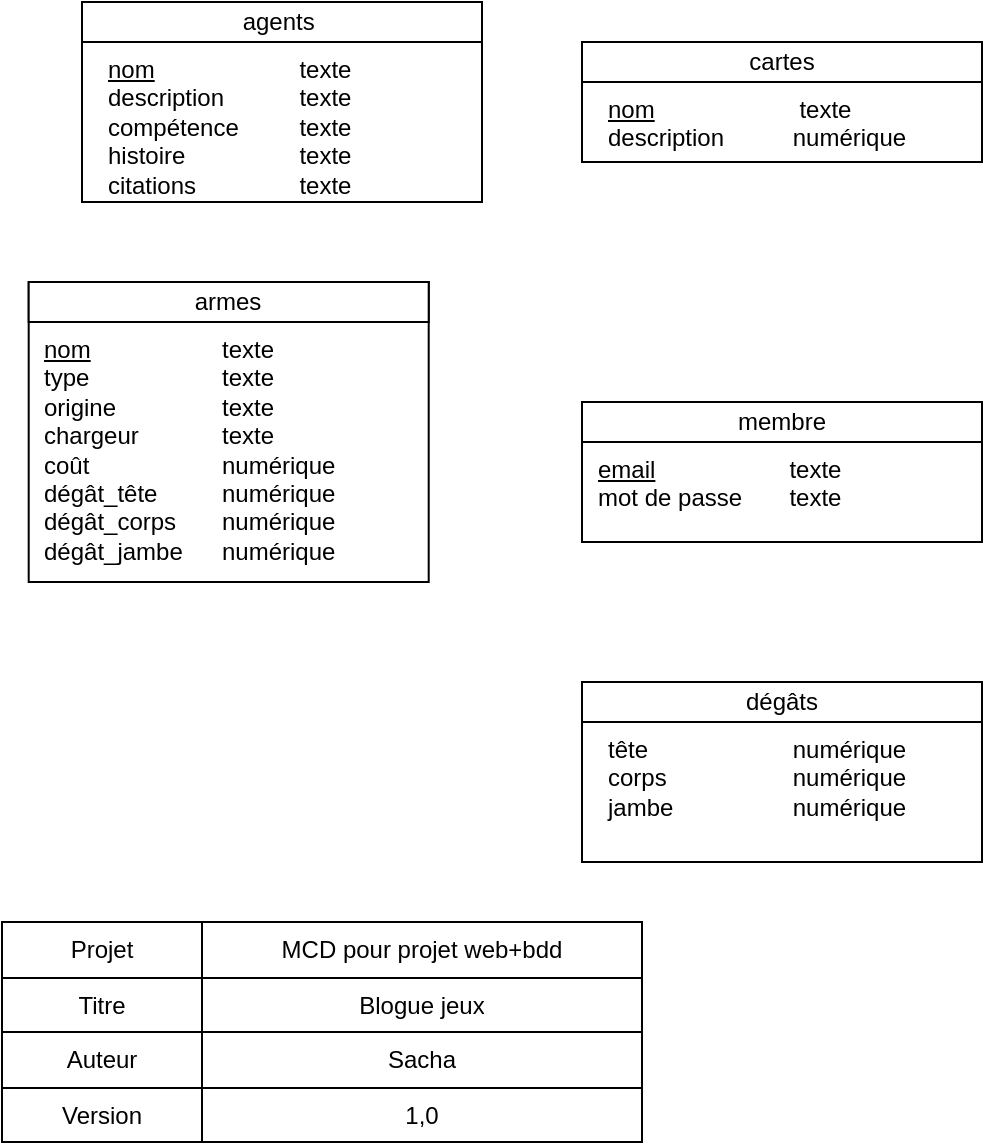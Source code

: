 <mxfile version="21.2.8" type="device">
  <diagram name="Page-1" id="i-YioCjFlm8NZLpOkcIJ">
    <mxGraphModel dx="1434" dy="844" grid="1" gridSize="10" guides="1" tooltips="1" connect="1" arrows="1" fold="1" page="1" pageScale="1" pageWidth="827" pageHeight="1169" math="0" shadow="0">
      <root>
        <mxCell id="0" />
        <mxCell id="1" parent="0" />
        <mxCell id="o52KqbpZfKcBIqm1EHPK-1" value="" style="shape=table;html=1;whiteSpace=wrap;startSize=0;container=1;collapsible=0;childLayout=tableLayout;" parent="1" vertex="1">
          <mxGeometry x="50" y="530" width="320" height="110" as="geometry" />
        </mxCell>
        <mxCell id="o52KqbpZfKcBIqm1EHPK-2" value="" style="shape=partialRectangle;html=1;whiteSpace=wrap;collapsible=0;dropTarget=0;pointerEvents=0;fillColor=none;top=0;left=0;bottom=0;right=0;points=[[0,0.5],[1,0.5]];portConstraint=eastwest;" parent="o52KqbpZfKcBIqm1EHPK-1" vertex="1">
          <mxGeometry width="320" height="28" as="geometry" />
        </mxCell>
        <mxCell id="o52KqbpZfKcBIqm1EHPK-3" value="Projet" style="shape=partialRectangle;html=1;whiteSpace=wrap;connectable=0;overflow=hidden;fillColor=none;top=0;left=0;bottom=0;right=0;" parent="o52KqbpZfKcBIqm1EHPK-2" vertex="1">
          <mxGeometry width="100" height="28" as="geometry">
            <mxRectangle width="100" height="28" as="alternateBounds" />
          </mxGeometry>
        </mxCell>
        <mxCell id="o52KqbpZfKcBIqm1EHPK-4" value="MCD pour projet web+bdd" style="shape=partialRectangle;html=1;whiteSpace=wrap;connectable=0;overflow=hidden;fillColor=none;top=0;left=0;bottom=0;right=0;" parent="o52KqbpZfKcBIqm1EHPK-2" vertex="1">
          <mxGeometry x="100" width="220" height="28" as="geometry">
            <mxRectangle width="220" height="28" as="alternateBounds" />
          </mxGeometry>
        </mxCell>
        <mxCell id="o52KqbpZfKcBIqm1EHPK-5" value="" style="shape=partialRectangle;html=1;whiteSpace=wrap;collapsible=0;dropTarget=0;pointerEvents=0;fillColor=none;top=0;left=0;bottom=0;right=0;points=[[0,0.5],[1,0.5]];portConstraint=eastwest;" parent="o52KqbpZfKcBIqm1EHPK-1" vertex="1">
          <mxGeometry y="28" width="320" height="27" as="geometry" />
        </mxCell>
        <mxCell id="o52KqbpZfKcBIqm1EHPK-6" value="Titre" style="shape=partialRectangle;html=1;whiteSpace=wrap;connectable=0;overflow=hidden;fillColor=none;top=0;left=0;bottom=0;right=0;" parent="o52KqbpZfKcBIqm1EHPK-5" vertex="1">
          <mxGeometry width="100" height="27" as="geometry">
            <mxRectangle width="100" height="27" as="alternateBounds" />
          </mxGeometry>
        </mxCell>
        <mxCell id="o52KqbpZfKcBIqm1EHPK-7" value="Blogue jeux" style="shape=partialRectangle;html=1;whiteSpace=wrap;connectable=0;overflow=hidden;fillColor=none;top=0;left=0;bottom=0;right=0;" parent="o52KqbpZfKcBIqm1EHPK-5" vertex="1">
          <mxGeometry x="100" width="220" height="27" as="geometry">
            <mxRectangle width="220" height="27" as="alternateBounds" />
          </mxGeometry>
        </mxCell>
        <mxCell id="o52KqbpZfKcBIqm1EHPK-8" value="" style="shape=partialRectangle;html=1;whiteSpace=wrap;collapsible=0;dropTarget=0;pointerEvents=0;fillColor=none;top=0;left=0;bottom=0;right=0;points=[[0,0.5],[1,0.5]];portConstraint=eastwest;" parent="o52KqbpZfKcBIqm1EHPK-1" vertex="1">
          <mxGeometry y="55" width="320" height="28" as="geometry" />
        </mxCell>
        <mxCell id="o52KqbpZfKcBIqm1EHPK-9" value="Auteur" style="shape=partialRectangle;html=1;whiteSpace=wrap;connectable=0;overflow=hidden;fillColor=none;top=0;left=0;bottom=0;right=0;" parent="o52KqbpZfKcBIqm1EHPK-8" vertex="1">
          <mxGeometry width="100" height="28" as="geometry">
            <mxRectangle width="100" height="28" as="alternateBounds" />
          </mxGeometry>
        </mxCell>
        <mxCell id="o52KqbpZfKcBIqm1EHPK-10" value="Sacha" style="shape=partialRectangle;html=1;whiteSpace=wrap;connectable=0;overflow=hidden;fillColor=none;top=0;left=0;bottom=0;right=0;" parent="o52KqbpZfKcBIqm1EHPK-8" vertex="1">
          <mxGeometry x="100" width="220" height="28" as="geometry">
            <mxRectangle width="220" height="28" as="alternateBounds" />
          </mxGeometry>
        </mxCell>
        <mxCell id="o52KqbpZfKcBIqm1EHPK-11" value="" style="shape=partialRectangle;html=1;whiteSpace=wrap;collapsible=0;dropTarget=0;pointerEvents=0;fillColor=none;top=0;left=0;bottom=0;right=0;points=[[0,0.5],[1,0.5]];portConstraint=eastwest;" parent="o52KqbpZfKcBIqm1EHPK-1" vertex="1">
          <mxGeometry y="83" width="320" height="27" as="geometry" />
        </mxCell>
        <mxCell id="o52KqbpZfKcBIqm1EHPK-12" value="Version" style="shape=partialRectangle;html=1;whiteSpace=wrap;connectable=0;overflow=hidden;fillColor=none;top=0;left=0;bottom=0;right=0;" parent="o52KqbpZfKcBIqm1EHPK-11" vertex="1">
          <mxGeometry width="100" height="27" as="geometry">
            <mxRectangle width="100" height="27" as="alternateBounds" />
          </mxGeometry>
        </mxCell>
        <mxCell id="o52KqbpZfKcBIqm1EHPK-13" value="1,0" style="shape=partialRectangle;html=1;whiteSpace=wrap;connectable=0;overflow=hidden;fillColor=none;top=0;left=0;bottom=0;right=0;" parent="o52KqbpZfKcBIqm1EHPK-11" vertex="1">
          <mxGeometry x="100" width="220" height="27" as="geometry">
            <mxRectangle width="220" height="27" as="alternateBounds" />
          </mxGeometry>
        </mxCell>
        <mxCell id="o52KqbpZfKcBIqm1EHPK-27" value="&lt;div style=&quot;box-sizing: border-box ; width: 100% ; padding: 2px&quot;&gt;&lt;br&gt;&lt;/div&gt;" style="verticalAlign=top;align=center;overflow=fill;html=1;rounded=0;shadow=0;comic=0;labelBackgroundColor=none;strokeColor=#000000;strokeWidth=1;fillColor=#ffffff;fontFamily=Verdana;fontSize=12;fontColor=#000000;" parent="1" vertex="1">
          <mxGeometry x="90" y="70" width="200" height="100" as="geometry" />
        </mxCell>
        <mxCell id="o52KqbpZfKcBIqm1EHPK-28" value="agents&amp;nbsp;" style="rounded=0;whiteSpace=wrap;html=1;" parent="1" vertex="1">
          <mxGeometry x="90" y="70" width="200" height="20" as="geometry" />
        </mxCell>
        <mxCell id="o52KqbpZfKcBIqm1EHPK-29" value="&lt;u&gt;nom&lt;br&gt;&lt;/u&gt;description&lt;br&gt;compétence&lt;br&gt;histoire&lt;br&gt;citations" style="text;html=1;strokeColor=none;fillColor=none;align=left;verticalAlign=top;whiteSpace=wrap;rounded=0;" parent="1" vertex="1">
          <mxGeometry x="101" y="90" width="90" height="60" as="geometry" />
        </mxCell>
        <mxCell id="o52KqbpZfKcBIqm1EHPK-30" value="&lt;span style=&quot;white-space: pre&quot;&gt; &lt;span style=&quot;white-space: pre&quot;&gt; &lt;/span&gt;&lt;/span&gt;texte&lt;br&gt;&lt;span style=&quot;white-space: pre&quot;&gt; &lt;span style=&quot;white-space: pre;&quot;&gt; &lt;/span&gt;&lt;/span&gt;texte&lt;br&gt;&lt;span style=&quot;white-space: pre&quot;&gt; &lt;span style=&quot;white-space: pre;&quot;&gt; &lt;/span&gt;&lt;/span&gt;texte&amp;nbsp;&lt;span style=&quot;white-space: pre&quot;&gt; &lt;/span&gt;&lt;br&gt;&lt;span style=&quot;white-space: pre&quot;&gt; &lt;/span&gt;&lt;span style=&quot;white-space: pre&quot;&gt; &lt;/span&gt;texte&lt;br&gt;&lt;span style=&quot;white-space: pre;&quot;&gt; &lt;/span&gt;&lt;span style=&quot;white-space: pre;&quot;&gt; &lt;/span&gt;texte&amp;nbsp;" style="text;html=1;strokeColor=none;fillColor=none;align=left;verticalAlign=top;whiteSpace=wrap;rounded=0;" parent="1" vertex="1">
          <mxGeometry x="190" y="90" width="100" height="50" as="geometry" />
        </mxCell>
        <mxCell id="o52KqbpZfKcBIqm1EHPK-31" value="&lt;div style=&quot;box-sizing: border-box ; width: 100% ; padding: 2px&quot;&gt;&lt;br&gt;&lt;/div&gt;" style="verticalAlign=top;align=center;overflow=fill;html=1;rounded=0;shadow=0;comic=0;labelBackgroundColor=none;strokeColor=#000000;strokeWidth=1;fillColor=#ffffff;fontFamily=Verdana;fontSize=12;fontColor=#000000;" parent="1" vertex="1">
          <mxGeometry x="340" y="90" width="200" height="60" as="geometry" />
        </mxCell>
        <mxCell id="o52KqbpZfKcBIqm1EHPK-32" value="cartes" style="rounded=0;whiteSpace=wrap;html=1;" parent="1" vertex="1">
          <mxGeometry x="340" y="90" width="200" height="20" as="geometry" />
        </mxCell>
        <mxCell id="o52KqbpZfKcBIqm1EHPK-33" value="&lt;u&gt;nom&lt;/u&gt;&lt;br&gt;description" style="text;html=1;strokeColor=none;fillColor=none;align=left;verticalAlign=top;whiteSpace=wrap;rounded=0;" parent="1" vertex="1">
          <mxGeometry x="351" y="110" width="90" height="60" as="geometry" />
        </mxCell>
        <mxCell id="o52KqbpZfKcBIqm1EHPK-34" value="&lt;span style=&quot;white-space: pre&quot;&gt; &lt;span style=&quot;white-space: pre&quot;&gt; &lt;/span&gt;&lt;/span&gt;texte&lt;br&gt;&lt;span style=&quot;white-space: pre&quot;&gt; &lt;/span&gt;numérique&lt;br&gt;&lt;span style=&quot;white-space: pre&quot;&gt; &lt;/span&gt;&lt;span style=&quot;white-space: pre&quot;&gt; &lt;/span&gt;&lt;br&gt;&lt;span style=&quot;white-space: pre&quot;&gt; &lt;/span&gt;&lt;span style=&quot;white-space: pre&quot;&gt; &lt;/span&gt;" style="text;html=1;strokeColor=none;fillColor=none;align=left;verticalAlign=top;whiteSpace=wrap;rounded=0;" parent="1" vertex="1">
          <mxGeometry x="440" y="110" width="100" height="50" as="geometry" />
        </mxCell>
        <mxCell id="o52KqbpZfKcBIqm1EHPK-35" value="&lt;div style=&quot;box-sizing: border-box ; width: 100% ; padding: 2px&quot;&gt;&lt;br&gt;&lt;/div&gt;" style="verticalAlign=top;align=center;overflow=fill;html=1;rounded=0;shadow=0;comic=0;labelBackgroundColor=none;strokeColor=#000000;strokeWidth=1;fillColor=#ffffff;fontFamily=Verdana;fontSize=12;fontColor=#000000;" parent="1" vertex="1">
          <mxGeometry x="63.35" y="210" width="200" height="150" as="geometry" />
        </mxCell>
        <mxCell id="o52KqbpZfKcBIqm1EHPK-36" value="armes" style="rounded=0;whiteSpace=wrap;html=1;" parent="1" vertex="1">
          <mxGeometry x="63.35" y="210" width="200" height="20" as="geometry" />
        </mxCell>
        <mxCell id="o52KqbpZfKcBIqm1EHPK-37" value="&lt;u&gt;nom&lt;/u&gt;&lt;br&gt;type&lt;br&gt;origine&amp;nbsp;&lt;br&gt;chargeur&lt;br&gt;coût&lt;br&gt;dégât_tête&lt;br style=&quot;border-color: var(--border-color);&quot;&gt;dégât_corps&lt;br style=&quot;border-color: var(--border-color);&quot;&gt;dégât_jambe" style="text;html=1;strokeColor=none;fillColor=none;align=left;verticalAlign=top;whiteSpace=wrap;rounded=0;" parent="1" vertex="1">
          <mxGeometry x="68.85" y="230" width="90" height="60" as="geometry" />
        </mxCell>
        <mxCell id="o52KqbpZfKcBIqm1EHPK-38" value="&lt;span style=&quot;&quot;&gt; &lt;span style=&quot;&quot;&gt; &lt;/span&gt;&lt;/span&gt;texte&lt;br&gt;&lt;span style=&quot;&quot;&gt; &lt;span style=&quot;&quot;&gt; &lt;/span&gt;&lt;/span&gt;texte&lt;br&gt;&lt;span style=&quot;&quot;&gt; &lt;span style=&quot;&quot;&gt; &lt;/span&gt;&lt;/span&gt;texte&lt;br&gt;&lt;span style=&quot;&quot;&gt; &lt;/span&gt;&lt;span style=&quot;&quot;&gt; &lt;/span&gt;texte&lt;br&gt;&lt;span style=&quot;&quot;&gt; &lt;/span&gt;numérique&lt;br&gt; numérique&lt;br style=&quot;border-color: var(--border-color);&quot;&gt;&lt;span style=&quot;border-color: var(--border-color);&quot;&gt; &lt;/span&gt;numérique&amp;nbsp;&lt;br style=&quot;border-color: var(--border-color);&quot;&gt;&lt;span style=&quot;border-color: var(--border-color);&quot;&gt; &lt;/span&gt;numérique&amp;nbsp;" style="text;html=1;strokeColor=none;fillColor=none;align=left;verticalAlign=top;whiteSpace=wrap;rounded=0;" parent="1" vertex="1">
          <mxGeometry x="157.85" y="230" width="100" height="50" as="geometry" />
        </mxCell>
        <mxCell id="o52KqbpZfKcBIqm1EHPK-39" value="&lt;div style=&quot;box-sizing: border-box ; width: 100% ; padding: 2px&quot;&gt;&lt;br&gt;&lt;/div&gt;" style="verticalAlign=top;align=center;overflow=fill;html=1;rounded=0;shadow=0;comic=0;labelBackgroundColor=none;strokeColor=#000000;strokeWidth=1;fillColor=#ffffff;fontFamily=Verdana;fontSize=12;fontColor=#000000;" parent="1" vertex="1">
          <mxGeometry x="340" y="270" width="200" height="70" as="geometry" />
        </mxCell>
        <mxCell id="o52KqbpZfKcBIqm1EHPK-41" value="&lt;u&gt;email&lt;/u&gt;&lt;br&gt;mot de passe" style="text;html=1;strokeColor=none;fillColor=none;align=left;verticalAlign=top;whiteSpace=wrap;rounded=0;" parent="1" vertex="1">
          <mxGeometry x="345.5" y="290" width="90" height="60" as="geometry" />
        </mxCell>
        <mxCell id="o52KqbpZfKcBIqm1EHPK-42" value="&lt;span style=&quot;white-space: pre&quot;&gt; &lt;span style=&quot;white-space: pre&quot;&gt; &lt;/span&gt;&lt;/span&gt;texte&lt;br&gt;&lt;span style=&quot;white-space: pre&quot;&gt; &lt;span style=&quot;white-space: pre;&quot;&gt; &lt;/span&gt;t&lt;/span&gt;exte&lt;br&gt;&lt;span style=&quot;white-space: pre&quot;&gt; &lt;/span&gt;&lt;span style=&quot;white-space: pre&quot;&gt; &lt;/span&gt;&lt;br&gt;&lt;span style=&quot;white-space: pre&quot;&gt; &lt;/span&gt;&lt;span style=&quot;white-space: pre&quot;&gt; &lt;/span&gt;" style="text;html=1;strokeColor=none;fillColor=none;align=left;verticalAlign=top;whiteSpace=wrap;rounded=0;" parent="1" vertex="1">
          <mxGeometry x="434.5" y="290" width="100" height="50" as="geometry" />
        </mxCell>
        <mxCell id="o52KqbpZfKcBIqm1EHPK-40" value="membre" style="rounded=0;whiteSpace=wrap;html=1;" parent="1" vertex="1">
          <mxGeometry x="340" y="270" width="200" height="20" as="geometry" />
        </mxCell>
        <mxCell id="o52KqbpZfKcBIqm1EHPK-43" value="&lt;div style=&quot;box-sizing: border-box ; width: 100% ; padding: 2px&quot;&gt;&lt;br&gt;&lt;/div&gt;" style="verticalAlign=top;align=center;overflow=fill;html=1;rounded=0;shadow=0;comic=0;labelBackgroundColor=none;strokeColor=#000000;strokeWidth=1;fillColor=#ffffff;fontFamily=Verdana;fontSize=12;fontColor=#000000;" parent="1" vertex="1">
          <mxGeometry x="340" y="410" width="200" height="90" as="geometry" />
        </mxCell>
        <mxCell id="o52KqbpZfKcBIqm1EHPK-44" value="dégâts" style="rounded=0;whiteSpace=wrap;html=1;" parent="1" vertex="1">
          <mxGeometry x="340" y="410" width="200" height="20" as="geometry" />
        </mxCell>
        <mxCell id="o52KqbpZfKcBIqm1EHPK-45" value="tête&lt;br&gt;corps&lt;br&gt;jambe" style="text;html=1;strokeColor=none;fillColor=none;align=left;verticalAlign=top;whiteSpace=wrap;rounded=0;" parent="1" vertex="1">
          <mxGeometry x="351" y="430" width="90" height="60" as="geometry" />
        </mxCell>
        <mxCell id="o52KqbpZfKcBIqm1EHPK-46" value="&lt;span style=&quot;white-space: pre&quot;&gt; &lt;/span&gt;numérique&lt;br&gt;&lt;span style=&quot;white-space: pre&quot;&gt; &lt;/span&gt;numérique&amp;nbsp;&lt;br&gt;&lt;span style=&quot;white-space: pre&quot;&gt; &lt;/span&gt;numérique&amp;nbsp;" style="text;html=1;strokeColor=none;fillColor=none;align=left;verticalAlign=top;whiteSpace=wrap;rounded=0;" parent="1" vertex="1">
          <mxGeometry x="440" y="430" width="100" height="50" as="geometry" />
        </mxCell>
      </root>
    </mxGraphModel>
  </diagram>
</mxfile>
